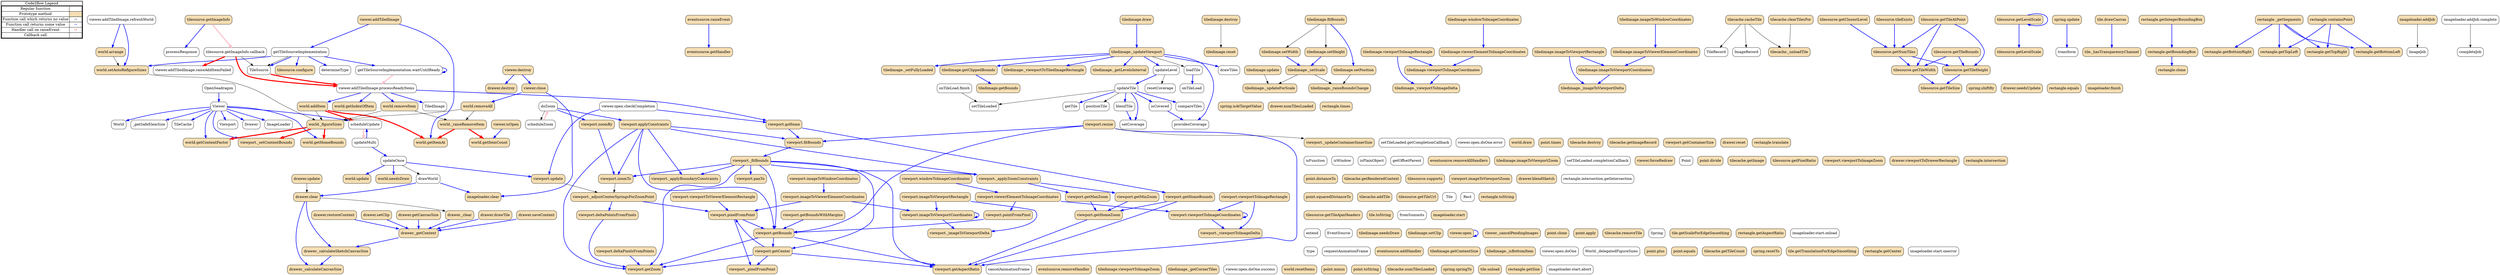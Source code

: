 digraph G {
clusterrank = "global";
mclimit = 1000;
concentrate = false;
			subgraph legend{
			rank = min;
			label = "legend";
			Legend [shape=none, margin=0, label = <
				<table cellspacing="0" cellpadding="0" border="1"><tr><td>Code2flow Legend</td></tr><tr><td>
				<table cellspacing="0">
				<tr><td>Regular function</td><td width="50px"></td></tr>
				<tr><td>Prototype method</td><td bgcolor='wheat'></td></tr>
				<tr><td>Function call which returns no value</td><td>&#8594;</td></tr>
				<tr><td>Function call returns some value</td><td><font color='blue'>&#8594;</font></td></tr>
				<tr><td>Handler call on raiseEvent</td><td><font color='red'>&#8594;</font></td></tr>
                <tr><td>Callback call</td><td><font color='pink'>&#8594;</font></td></tr>
				</table></td></tr></table>
				>];}
node2 [splines=ortho shape = "rect" style = "rounded" label = "OpenSeadragon" ];
node6 [splines=ortho shape = "rect" style = "rounded" label = "isFunction" ];
node8 [splines=ortho shape = "rect" style = "rounded" label = "isWindow" ];
node10 [splines=ortho shape = "rect" style = "rounded" label = "type" ];
node12 [splines=ortho shape = "rect" style = "rounded" label = "isPlainObject" ];
node18 [splines=ortho shape = "rect" style = "rounded" label = "extend" ];
node21 [splines=ortho shape = "rect" style = "rounded" label = "requestAnimationFrame" ];
node23 [splines=ortho shape = "rect" style = "rounded" label = "cancelAnimationFrame" ];
node26 [splines=ortho shape = "rect" style = "rounded" label = "getOffsetParent" ];
node35 [splines=ortho shape = "rect" style = "rounded" label = "EventSource" ];
node38 [splines=ortho shape = "rect" style = "rounded,filled" fillcolor = "wheat" label = "eventsource.addHandler" ];
node40 [splines=ortho shape = "rect" style = "rounded,filled" fillcolor = "wheat" label = "eventsource.removeHandler" ];
node42 [splines=ortho shape = "rect" style = "rounded,filled" fillcolor = "wheat" label = "eventsource.removeAllHandlers" ];
node44 [splines=ortho shape = "rect" style = "rounded,filled" fillcolor = "wheat" label = "eventsource.getHandler" ];
node46 [splines=ortho shape = "rect" style = "rounded,filled" fillcolor = "wheat" label = "eventsource.raiseEvent" ];
node52 [splines=ortho shape = "rect" style = "rounded" label = "TiledImage" ];
node55 [splines=ortho shape = "rect" style = "rounded,filled" fillcolor = "wheat" label = "tiledimage.needsDraw" ];
node57 [splines=ortho shape = "rect" style = "rounded,filled" fillcolor = "wheat" label = "tiledimage._setFullyLoaded" ];
node59 [splines=ortho shape = "rect" style = "rounded,filled" fillcolor = "wheat" label = "tiledimage.reset" ];
node61 [splines=ortho shape = "rect" style = "rounded,filled" fillcolor = "wheat" label = "tiledimage.update" ];
node63 [splines=ortho shape = "rect" style = "rounded,filled" fillcolor = "wheat" label = "tiledimage.draw" ];
node65 [splines=ortho shape = "rect" style = "rounded,filled" fillcolor = "wheat" label = "tiledimage.destroy" ];
node67 [splines=ortho shape = "rect" style = "rounded,filled" fillcolor = "wheat" label = "tiledimage.getBounds" ];
node69 [splines=ortho shape = "rect" style = "rounded,filled" fillcolor = "wheat" label = "tiledimage.getClippedBounds" ];
node71 [splines=ortho shape = "rect" style = "rounded,filled" fillcolor = "wheat" label = "tiledimage.getContentSize" ];
node73 [splines=ortho shape = "rect" style = "rounded,filled" fillcolor = "wheat" label = "tiledimage._viewportToImageDelta" ];
node75 [splines=ortho shape = "rect" style = "rounded,filled" fillcolor = "wheat" label = "tiledimage.viewportToImageCoordinates" ];
node77 [splines=ortho shape = "rect" style = "rounded,filled" fillcolor = "wheat" label = "tiledimage._imageToViewportDelta" ];
node79 [splines=ortho shape = "rect" style = "rounded,filled" fillcolor = "wheat" label = "tiledimage.imageToViewportCoordinates" ];
node81 [splines=ortho shape = "rect" style = "rounded,filled" fillcolor = "wheat" label = "tiledimage.imageToViewportRectangle" ];
node83 [splines=ortho shape = "rect" style = "rounded,filled" fillcolor = "wheat" label = "tiledimage.viewportToImageRectangle" ];
node85 [splines=ortho shape = "rect" style = "rounded,filled" fillcolor = "wheat" label = "tiledimage.viewerElementToImageCoordinates" ];
node87 [splines=ortho shape = "rect" style = "rounded,filled" fillcolor = "wheat" label = "tiledimage.imageToViewerElementCoordinates" ];
node89 [splines=ortho shape = "rect" style = "rounded,filled" fillcolor = "wheat" label = "tiledimage.windowToImageCoordinates" ];
node91 [splines=ortho shape = "rect" style = "rounded,filled" fillcolor = "wheat" label = "tiledimage.imageToWindowCoordinates" ];
node93 [splines=ortho shape = "rect" style = "rounded,filled" fillcolor = "wheat" label = "tiledimage._viewportToTiledImageRectangle" ];
node95 [splines=ortho shape = "rect" style = "rounded,filled" fillcolor = "wheat" label = "tiledimage.viewportToImageZoom" ];
node97 [splines=ortho shape = "rect" style = "rounded,filled" fillcolor = "wheat" label = "tiledimage.imageToViewportZoom" ];
node99 [splines=ortho shape = "rect" style = "rounded,filled" fillcolor = "wheat" label = "tiledimage.setPosition" ];
node101 [splines=ortho shape = "rect" style = "rounded,filled" fillcolor = "wheat" label = "tiledimage.setWidth" ];
node103 [splines=ortho shape = "rect" style = "rounded,filled" fillcolor = "wheat" label = "tiledimage.setHeight" ];
node105 [splines=ortho shape = "rect" style = "rounded,filled" fillcolor = "wheat" label = "tiledimage.fitBounds" ];
node107 [splines=ortho shape = "rect" style = "rounded,filled" fillcolor = "wheat" label = "tiledimage.setClip" ];
node109 [splines=ortho shape = "rect" style = "rounded,filled" fillcolor = "wheat" label = "tiledimage._setScale" ];
node111 [splines=ortho shape = "rect" style = "rounded,filled" fillcolor = "wheat" label = "tiledimage._updateForScale" ];
node113 [splines=ortho shape = "rect" style = "rounded,filled" fillcolor = "wheat" label = "tiledimage._raiseBoundsChange" ];
node115 [splines=ortho shape = "rect" style = "rounded,filled" fillcolor = "wheat" label = "tiledimage._isBottomItem" ];
node117 [splines=ortho shape = "rect" style = "rounded,filled" fillcolor = "wheat" label = "tiledimage._getLevelsInterval" ];
node120 [splines=ortho shape = "rect" style = "rounded,filled" fillcolor = "wheat" label = "tiledimage._updateViewport" ];
node122 [splines=ortho shape = "rect" style = "rounded,filled" fillcolor = "wheat" label = "tiledimage._getCornerTiles" ];
node124 [splines=ortho shape = "rect" style = "rounded" label = "updateLevel" ];
node126 [splines=ortho shape = "rect" style = "rounded" label = "updateTile" ];
node128 [splines=ortho shape = "rect" style = "rounded" label = "getTile" ];
node130 [splines=ortho shape = "rect" style = "rounded" label = "loadTile" ];
node134 [splines=ortho shape = "rect" style = "rounded" label = "onTileLoad" ];
node133 [splines=ortho shape = "rect" style = "rounded" label = "onTileLoad.finish" ];
node140 [splines=ortho shape = "rect" style = "rounded" label = "setTileLoaded" ];
node137 [splines=ortho shape = "rect" style = "rounded" label = "setTileLoaded.getCompletionCallback" ];
node139 [splines=ortho shape = "rect" style = "rounded" label = "setTileLoaded.completionCallback" ];
node142 [splines=ortho shape = "rect" style = "rounded" label = "positionTile" ];
node144 [splines=ortho shape = "rect" style = "rounded" label = "blendTile" ];
node146 [splines=ortho shape = "rect" style = "rounded" label = "providesCoverage" ];
node148 [splines=ortho shape = "rect" style = "rounded" label = "isCovered" ];
node150 [splines=ortho shape = "rect" style = "rounded" label = "setCoverage" ];
node152 [splines=ortho shape = "rect" style = "rounded" label = "resetCoverage" ];
node154 [splines=ortho shape = "rect" style = "rounded" label = "compareTiles" ];
node156 [splines=ortho shape = "rect" style = "rounded" label = "drawTiles" ];
node167 [splines=ortho shape = "rect" style = "rounded" label = "Viewer" ];
node170 [splines=ortho shape = "rect" style = "rounded,filled" fillcolor = "wheat" label = "viewer.isOpen" ];
node180 [splines=ortho shape = "rect" style = "rounded,filled" fillcolor = "wheat" label = "viewer.open" ];
node173 [splines=ortho shape = "rect" style = "rounded" label = "viewer.open.checkCompletion" ];
node179 [splines=ortho shape = "rect" style = "rounded" label = "viewer.open.doOne" ];
node176 [splines=ortho shape = "rect" style = "rounded" label = "viewer.open.doOne.success" ];
node178 [splines=ortho shape = "rect" style = "rounded" label = "viewer.open.doOne.error" ];
node182 [splines=ortho shape = "rect" style = "rounded,filled" fillcolor = "wheat" label = "viewer.close" ];
node184 [splines=ortho shape = "rect" style = "rounded,filled" fillcolor = "wheat" label = "viewer.destroy" ];
node193 [splines=ortho shape = "rect" style = "rounded,filled" fillcolor = "wheat" label = "viewer.addTiledImage" ];
node188 [splines=ortho shape = "rect" style = "rounded" label = "viewer.addTiledImage.raiseAddItemFailed" ];
node190 [splines=ortho shape = "rect" style = "rounded" label = "viewer.addTiledImage.refreshWorld" ];
node192 [splines=ortho shape = "rect" style = "rounded" label = "viewer.addTiledImage.processReadyItems" ];
node195 [splines=ortho shape = "rect" style = "rounded,filled" fillcolor = "wheat" label = "viewer.forceRedraw" ];
node197 [splines=ortho shape = "rect" style = "rounded,filled" fillcolor = "wheat" label = "viewer._cancelPendingImages" ];
node199 [splines=ortho shape = "rect" style = "rounded" label = "_getSafeElemSize" ];
node205 [splines=ortho shape = "rect" style = "rounded" label = "getTileSourceImplementation" ];
node202 [splines=ortho shape = "rect" style = "rounded" label = "getTileSourceImplementation.waitUntilReady" ];
node209 [splines=ortho shape = "rect" style = "rounded" label = "scheduleUpdate" ];
node211 [splines=ortho shape = "rect" style = "rounded" label = "updateMulti" ];
node213 [splines=ortho shape = "rect" style = "rounded" label = "updateOnce" ];
node215 [splines=ortho shape = "rect" style = "rounded" label = "drawWorld" ];
node217 [splines=ortho shape = "rect" style = "rounded" label = "scheduleZoom" ];
node219 [splines=ortho shape = "rect" style = "rounded" label = "doZoom" ];
node227 [splines=ortho shape = "rect" style = "rounded" label = "World" ];
node226 [splines=ortho shape = "rect" style = "rounded" label = "World._delegatedFigureSizes" ];
node230 [splines=ortho shape = "rect" style = "rounded,filled" fillcolor = "wheat" label = "world.addItem" ];
node232 [splines=ortho shape = "rect" style = "rounded,filled" fillcolor = "wheat" label = "world.getItemAt" ];
node234 [splines=ortho shape = "rect" style = "rounded,filled" fillcolor = "wheat" label = "world.getIndexOfItem" ];
node236 [splines=ortho shape = "rect" style = "rounded,filled" fillcolor = "wheat" label = "world.getItemCount" ];
node238 [splines=ortho shape = "rect" style = "rounded,filled" fillcolor = "wheat" label = "world.removeItem" ];
node240 [splines=ortho shape = "rect" style = "rounded,filled" fillcolor = "wheat" label = "world.removeAll" ];
node242 [splines=ortho shape = "rect" style = "rounded,filled" fillcolor = "wheat" label = "world.resetItems" ];
node244 [splines=ortho shape = "rect" style = "rounded,filled" fillcolor = "wheat" label = "world.update" ];
node246 [splines=ortho shape = "rect" style = "rounded,filled" fillcolor = "wheat" label = "world.draw" ];
node248 [splines=ortho shape = "rect" style = "rounded,filled" fillcolor = "wheat" label = "world.needsDraw" ];
node250 [splines=ortho shape = "rect" style = "rounded,filled" fillcolor = "wheat" label = "world.getHomeBounds" ];
node252 [splines=ortho shape = "rect" style = "rounded,filled" fillcolor = "wheat" label = "world.getContentFactor" ];
node254 [splines=ortho shape = "rect" style = "rounded,filled" fillcolor = "wheat" label = "world.setAutoRefigureSizes" ];
node256 [splines=ortho shape = "rect" style = "rounded,filled" fillcolor = "wheat" label = "world.arrange" ];
node258 [splines=ortho shape = "rect" style = "rounded,filled" fillcolor = "wheat" label = "world._figureSizes" ];
node260 [splines=ortho shape = "rect" style = "rounded,filled" fillcolor = "wheat" label = "world._raiseRemoveItem" ];
node266 [splines=ortho shape = "rect" style = "rounded" label = "Point" ];
node269 [splines=ortho shape = "rect" style = "rounded,filled" fillcolor = "wheat" label = "point.clone" ];
node271 [splines=ortho shape = "rect" style = "rounded,filled" fillcolor = "wheat" label = "point.plus" ];
node273 [splines=ortho shape = "rect" style = "rounded,filled" fillcolor = "wheat" label = "point.minus" ];
node275 [splines=ortho shape = "rect" style = "rounded,filled" fillcolor = "wheat" label = "point.times" ];
node277 [splines=ortho shape = "rect" style = "rounded,filled" fillcolor = "wheat" label = "point.divide" ];
node279 [splines=ortho shape = "rect" style = "rounded,filled" fillcolor = "wheat" label = "point.distanceTo" ];
node281 [splines=ortho shape = "rect" style = "rounded,filled" fillcolor = "wheat" label = "point.squaredDistanceTo" ];
node283 [splines=ortho shape = "rect" style = "rounded,filled" fillcolor = "wheat" label = "point.apply" ];
node285 [splines=ortho shape = "rect" style = "rounded,filled" fillcolor = "wheat" label = "point.equals" ];
node287 [splines=ortho shape = "rect" style = "rounded,filled" fillcolor = "wheat" label = "point.toString" ];
node310 [splines=ortho shape = "rect" style = "rounded" label = "TileCache" ];
node293 [splines=ortho shape = "rect" style = "rounded" label = "TileRecord" ];
node295 [splines=ortho shape = "rect" style = "rounded" label = "ImageRecord" ];
node298 [splines=ortho shape = "rect" style = "rounded,filled" fillcolor = "wheat" label = "tilecache.destroy" ];
node300 [splines=ortho shape = "rect" style = "rounded,filled" fillcolor = "wheat" label = "tilecache.getImage" ];
node302 [splines=ortho shape = "rect" style = "rounded,filled" fillcolor = "wheat" label = "tilecache.getRenderedContext" ];
node304 [splines=ortho shape = "rect" style = "rounded,filled" fillcolor = "wheat" label = "tilecache.addTile" ];
node306 [splines=ortho shape = "rect" style = "rounded,filled" fillcolor = "wheat" label = "tilecache.removeTile" ];
node308 [splines=ortho shape = "rect" style = "rounded,filled" fillcolor = "wheat" label = "tilecache.getTileCount" ];
node313 [splines=ortho shape = "rect" style = "rounded,filled" fillcolor = "wheat" label = "tilecache.numTilesLoaded" ];
node315 [splines=ortho shape = "rect" style = "rounded,filled" fillcolor = "wheat" label = "tilecache.cacheTile" ];
node317 [splines=ortho shape = "rect" style = "rounded,filled" fillcolor = "wheat" label = "tilecache.clearTilesFor" ];
node319 [splines=ortho shape = "rect" style = "rounded,filled" fillcolor = "wheat" label = "tilecache.getImageRecord" ];
node321 [splines=ortho shape = "rect" style = "rounded,filled" fillcolor = "wheat" label = "tilecache._unloadTile" ];
node327 [splines=ortho shape = "rect" style = "rounded" label = "TileSource" ];
node330 [splines=ortho shape = "rect" style = "rounded,filled" fillcolor = "wheat" label = "tilesource.getTileSize" ];
node332 [splines=ortho shape = "rect" style = "rounded,filled" fillcolor = "wheat" label = "tilesource.getTileWidth" ];
node334 [splines=ortho shape = "rect" style = "rounded,filled" fillcolor = "wheat" label = "tilesource.getTileHeight" ];
node339 [splines=ortho shape = "rect" style = "rounded,filled" fillcolor = "wheat" label = "tilesource.getLevelScale" ];
node338 [splines=ortho shape = "rect" style = "rounded,filled" fillcolor = "wheat" label = "tilesource.getLevelScale" ];
node341 [splines=ortho shape = "rect" style = "rounded,filled" fillcolor = "wheat" label = "tilesource.getNumTiles" ];
node343 [splines=ortho shape = "rect" style = "rounded,filled" fillcolor = "wheat" label = "tilesource.getPixelRatio" ];
node345 [splines=ortho shape = "rect" style = "rounded,filled" fillcolor = "wheat" label = "tilesource.getClosestLevel" ];
node347 [splines=ortho shape = "rect" style = "rounded,filled" fillcolor = "wheat" label = "tilesource.getTileAtPoint" ];
node349 [splines=ortho shape = "rect" style = "rounded,filled" fillcolor = "wheat" label = "tilesource.getTileBounds" ];
node353 [splines=ortho shape = "rect" style = "rounded,filled" fillcolor = "wheat" label = "tilesource.getImageInfo" ];
node352 [splines=ortho shape = "rect" style = "rounded" label = "tilesource.getImageInfo.callback" ];
node355 [splines=ortho shape = "rect" style = "rounded,filled" fillcolor = "wheat" label = "tilesource.supports" ];
node357 [splines=ortho shape = "rect" style = "rounded,filled" fillcolor = "wheat" label = "tilesource.configure" ];
node359 [splines=ortho shape = "rect" style = "rounded,filled" fillcolor = "wheat" label = "tilesource.getTileUrl" ];
node361 [splines=ortho shape = "rect" style = "rounded,filled" fillcolor = "wheat" label = "tilesource.getTileAjaxHeaders" ];
node363 [splines=ortho shape = "rect" style = "rounded,filled" fillcolor = "wheat" label = "tilesource.tileExists" ];
node365 [splines=ortho shape = "rect" style = "rounded" label = "processResponse" ];
node367 [splines=ortho shape = "rect" style = "rounded" label = "determineType" ];
node376 [splines=ortho shape = "rect" style = "rounded" label = "Spring" ];
node379 [splines=ortho shape = "rect" style = "rounded,filled" fillcolor = "wheat" label = "spring.resetTo" ];
node381 [splines=ortho shape = "rect" style = "rounded,filled" fillcolor = "wheat" label = "spring.springTo" ];
node383 [splines=ortho shape = "rect" style = "rounded,filled" fillcolor = "wheat" label = "spring.shiftBy" ];
node385 [splines=ortho shape = "rect" style = "rounded,filled" fillcolor = "wheat" label = "spring.update" ];
node387 [splines=ortho shape = "rect" style = "rounded,filled" fillcolor = "wheat" label = "spring.isAtTargetValue" ];
node389 [splines=ortho shape = "rect" style = "rounded" label = "transform" ];
node395 [splines=ortho shape = "rect" style = "rounded" label = "Viewport" ];
node398 [splines=ortho shape = "rect" style = "rounded,filled" fillcolor = "wheat" label = "viewport._setContentBounds" ];
node400 [splines=ortho shape = "rect" style = "rounded,filled" fillcolor = "wheat" label = "viewport.getHomeZoom" ];
node402 [splines=ortho shape = "rect" style = "rounded,filled" fillcolor = "wheat" label = "viewport.getHomeBounds" ];
node404 [splines=ortho shape = "rect" style = "rounded,filled" fillcolor = "wheat" label = "viewport.goHome" ];
node406 [splines=ortho shape = "rect" style = "rounded,filled" fillcolor = "wheat" label = "viewport.getMinZoom" ];
node408 [splines=ortho shape = "rect" style = "rounded,filled" fillcolor = "wheat" label = "viewport.getMaxZoom" ];
node410 [splines=ortho shape = "rect" style = "rounded,filled" fillcolor = "wheat" label = "viewport.getAspectRatio" ];
node412 [splines=ortho shape = "rect" style = "rounded,filled" fillcolor = "wheat" label = "viewport.getContainerSize" ];
node414 [splines=ortho shape = "rect" style = "rounded,filled" fillcolor = "wheat" label = "viewport.getBounds" ];
node416 [splines=ortho shape = "rect" style = "rounded,filled" fillcolor = "wheat" label = "viewport.getBoundsWithMargins" ];
node418 [splines=ortho shape = "rect" style = "rounded,filled" fillcolor = "wheat" label = "viewport.getCenter" ];
node420 [splines=ortho shape = "rect" style = "rounded,filled" fillcolor = "wheat" label = "viewport.getZoom" ];
node422 [splines=ortho shape = "rect" style = "rounded,filled" fillcolor = "wheat" label = "viewport._applyZoomConstraints" ];
node424 [splines=ortho shape = "rect" style = "rounded,filled" fillcolor = "wheat" label = "viewport._applyBoundaryConstraints" ];
node426 [splines=ortho shape = "rect" style = "rounded,filled" fillcolor = "wheat" label = "viewport.applyConstraints" ];
node428 [splines=ortho shape = "rect" style = "rounded,filled" fillcolor = "wheat" label = "viewport._fitBounds" ];
node430 [splines=ortho shape = "rect" style = "rounded,filled" fillcolor = "wheat" label = "viewport.fitBounds" ];
node432 [splines=ortho shape = "rect" style = "rounded,filled" fillcolor = "wheat" label = "viewport.panTo" ];
node434 [splines=ortho shape = "rect" style = "rounded,filled" fillcolor = "wheat" label = "viewport.zoomBy" ];
node436 [splines=ortho shape = "rect" style = "rounded,filled" fillcolor = "wheat" label = "viewport.zoomTo" ];
node438 [splines=ortho shape = "rect" style = "rounded,filled" fillcolor = "wheat" label = "viewport.resize" ];
node440 [splines=ortho shape = "rect" style = "rounded,filled" fillcolor = "wheat" label = "viewport._updateContainerInnerSize" ];
node444 [splines=ortho shape = "rect" style = "rounded,filled" fillcolor = "wheat" label = "viewport.update" ];
node446 [splines=ortho shape = "rect" style = "rounded,filled" fillcolor = "wheat" label = "viewport._adjustCenterSpringsForZoomPoint" ];
node448 [splines=ortho shape = "rect" style = "rounded,filled" fillcolor = "wheat" label = "viewport.deltaPixelsFromPoints" ];
node450 [splines=ortho shape = "rect" style = "rounded,filled" fillcolor = "wheat" label = "viewport.deltaPointsFromPixels" ];
node452 [splines=ortho shape = "rect" style = "rounded,filled" fillcolor = "wheat" label = "viewport.pixelFromPoint" ];
node454 [splines=ortho shape = "rect" style = "rounded,filled" fillcolor = "wheat" label = "viewport._pixelFromPoint" ];
node456 [splines=ortho shape = "rect" style = "rounded,filled" fillcolor = "wheat" label = "viewport.pointFromPixel" ];
node458 [splines=ortho shape = "rect" style = "rounded,filled" fillcolor = "wheat" label = "viewport._viewportToImageDelta" ];
node460 [splines=ortho shape = "rect" style = "rounded,filled" fillcolor = "wheat" label = "viewport.viewportToImageCoordinates" ];
node462 [splines=ortho shape = "rect" style = "rounded,filled" fillcolor = "wheat" label = "viewport._imageToViewportDelta" ];
node464 [splines=ortho shape = "rect" style = "rounded,filled" fillcolor = "wheat" label = "viewport.imageToViewportCoordinates" ];
node466 [splines=ortho shape = "rect" style = "rounded,filled" fillcolor = "wheat" label = "viewport.imageToViewportRectangle" ];
node468 [splines=ortho shape = "rect" style = "rounded,filled" fillcolor = "wheat" label = "viewport.viewportToImageRectangle" ];
node470 [splines=ortho shape = "rect" style = "rounded,filled" fillcolor = "wheat" label = "viewport.viewerElementToImageCoordinates" ];
node472 [splines=ortho shape = "rect" style = "rounded,filled" fillcolor = "wheat" label = "viewport.imageToViewerElementCoordinates" ];
node474 [splines=ortho shape = "rect" style = "rounded,filled" fillcolor = "wheat" label = "viewport.windowToImageCoordinates" ];
node476 [splines=ortho shape = "rect" style = "rounded,filled" fillcolor = "wheat" label = "viewport.imageToWindowCoordinates" ];
node478 [splines=ortho shape = "rect" style = "rounded,filled" fillcolor = "wheat" label = "viewport.viewportToViewerElementRectangle" ];
node480 [splines=ortho shape = "rect" style = "rounded,filled" fillcolor = "wheat" label = "viewport.viewportToImageZoom" ];
node482 [splines=ortho shape = "rect" style = "rounded,filled" fillcolor = "wheat" label = "viewport.imageToViewportZoom" ];
node488 [splines=ortho shape = "rect" style = "rounded" label = "Tile" ];
node491 [splines=ortho shape = "rect" style = "rounded,filled" fillcolor = "wheat" label = "tile.toString" ];
node493 [splines=ortho shape = "rect" style = "rounded,filled" fillcolor = "wheat" label = "tile._hasTransparencyChannel" ];
node495 [splines=ortho shape = "rect" style = "rounded,filled" fillcolor = "wheat" label = "tile.drawCanvas" ];
node497 [splines=ortho shape = "rect" style = "rounded,filled" fillcolor = "wheat" label = "tile.getScaleForEdgeSmoothing" ];
node501 [splines=ortho shape = "rect" style = "rounded,filled" fillcolor = "wheat" label = "tile.getTranslationForEdgeSmoothing" ];
node503 [splines=ortho shape = "rect" style = "rounded,filled" fillcolor = "wheat" label = "tile.unload" ];
node509 [splines=ortho shape = "rect" style = "rounded" label = "Drawer" ];
node512 [splines=ortho shape = "rect" style = "rounded,filled" fillcolor = "wheat" label = "drawer.needsUpdate" ];
node514 [splines=ortho shape = "rect" style = "rounded,filled" fillcolor = "wheat" label = "drawer.numTilesLoaded" ];
node516 [splines=ortho shape = "rect" style = "rounded,filled" fillcolor = "wheat" label = "drawer.reset" ];
node518 [splines=ortho shape = "rect" style = "rounded,filled" fillcolor = "wheat" label = "drawer.update" ];
node520 [splines=ortho shape = "rect" style = "rounded,filled" fillcolor = "wheat" label = "drawer.destroy" ];
node522 [splines=ortho shape = "rect" style = "rounded,filled" fillcolor = "wheat" label = "drawer.clear" ];
node524 [splines=ortho shape = "rect" style = "rounded,filled" fillcolor = "wheat" label = "drawer._clear" ];
node526 [splines=ortho shape = "rect" style = "rounded,filled" fillcolor = "wheat" label = "drawer.viewportToDrawerRectangle" ];
node528 [splines=ortho shape = "rect" style = "rounded,filled" fillcolor = "wheat" label = "drawer.drawTile" ];
node530 [splines=ortho shape = "rect" style = "rounded,filled" fillcolor = "wheat" label = "drawer._getContext" ];
node532 [splines=ortho shape = "rect" style = "rounded,filled" fillcolor = "wheat" label = "drawer.saveContext" ];
node534 [splines=ortho shape = "rect" style = "rounded,filled" fillcolor = "wheat" label = "drawer.restoreContext" ];
node536 [splines=ortho shape = "rect" style = "rounded,filled" fillcolor = "wheat" label = "drawer.setClip" ];
node538 [splines=ortho shape = "rect" style = "rounded,filled" fillcolor = "wheat" label = "drawer.blendSketch" ];
node540 [splines=ortho shape = "rect" style = "rounded,filled" fillcolor = "wheat" label = "drawer.getCanvasSize" ];
node542 [splines=ortho shape = "rect" style = "rounded,filled" fillcolor = "wheat" label = "drawer._calculateCanvasSize" ];
node544 [splines=ortho shape = "rect" style = "rounded,filled" fillcolor = "wheat" label = "drawer._calculateSketchCanvasSize" ];
node550 [splines=ortho shape = "rect" style = "rounded" label = "Rect" ];
node552 [splines=ortho shape = "rect" style = "rounded" label = "fromSummits" ];
node555 [splines=ortho shape = "rect" style = "rounded,filled" fillcolor = "wheat" label = "rectangle.clone" ];
node557 [splines=ortho shape = "rect" style = "rounded,filled" fillcolor = "wheat" label = "rectangle.getAspectRatio" ];
node559 [splines=ortho shape = "rect" style = "rounded,filled" fillcolor = "wheat" label = "rectangle.getTopLeft" ];
node561 [splines=ortho shape = "rect" style = "rounded,filled" fillcolor = "wheat" label = "rectangle.getBottomRight" ];
node563 [splines=ortho shape = "rect" style = "rounded,filled" fillcolor = "wheat" label = "rectangle.getTopRight" ];
node565 [splines=ortho shape = "rect" style = "rounded,filled" fillcolor = "wheat" label = "rectangle.getBottomLeft" ];
node567 [splines=ortho shape = "rect" style = "rounded,filled" fillcolor = "wheat" label = "rectangle.getCenter" ];
node569 [splines=ortho shape = "rect" style = "rounded,filled" fillcolor = "wheat" label = "rectangle.getSize" ];
node571 [splines=ortho shape = "rect" style = "rounded,filled" fillcolor = "wheat" label = "rectangle.equals" ];
node573 [splines=ortho shape = "rect" style = "rounded,filled" fillcolor = "wheat" label = "rectangle.times" ];
node575 [splines=ortho shape = "rect" style = "rounded,filled" fillcolor = "wheat" label = "rectangle.translate" ];
node579 [splines=ortho shape = "rect" style = "rounded,filled" fillcolor = "wheat" label = "rectangle.intersection" ];
node578 [splines=ortho shape = "rect" style = "rounded" label = "rectangle.intersection.getIntersection" ];
node581 [splines=ortho shape = "rect" style = "rounded,filled" fillcolor = "wheat" label = "rectangle._getSegments" ];
node583 [splines=ortho shape = "rect" style = "rounded,filled" fillcolor = "wheat" label = "rectangle.getBoundingBox" ];
node585 [splines=ortho shape = "rect" style = "rounded,filled" fillcolor = "wheat" label = "rectangle.getIntegerBoundingBox" ];
node587 [splines=ortho shape = "rect" style = "rounded,filled" fillcolor = "wheat" label = "rectangle.containsPoint" ];
node589 [splines=ortho shape = "rect" style = "rounded,filled" fillcolor = "wheat" label = "rectangle.toString" ];
node610 [splines=ortho shape = "rect" style = "rounded" label = "ImageLoader" ];
node595 [splines=ortho shape = "rect" style = "rounded" label = "ImageJob" ];
node606 [splines=ortho shape = "rect" style = "rounded,filled" fillcolor = "wheat" label = "imageloader.start" ];
node599 [splines=ortho shape = "rect" style = "rounded" label = "imageloader.start.onload" ];
node601 [splines=ortho shape = "rect" style = "rounded" label = "imageloader.start.onerror" ];
node605 [splines=ortho shape = "rect" style = "rounded" label = "imageloader.start.abort" ];
node608 [splines=ortho shape = "rect" style = "rounded,filled" fillcolor = "wheat" label = "imageloader.finish" ];
node616 [splines=ortho shape = "rect" style = "rounded,filled" fillcolor = "wheat" label = "imageloader.addJob" ];
node614 [splines=ortho shape = "rect" style = "rounded" label = "imageloader.addJob.complete" ];
node618 [splines=ortho shape = "rect" style = "rounded,filled" fillcolor = "wheat" label = "imageloader.clear" ];
node620 [splines=ortho shape = "rect" style = "rounded" label = "completeJob" ];
node46 -> node44 [color="blue" penwidth="2"];
node61 -> node111;
node63 -> node120 [color="blue" penwidth="2"];
node65 -> node59;
node69 -> node67 [color="blue" penwidth="2"];
node75 -> node73 [color="blue" penwidth="2"];
node79 -> node77 [color="blue" penwidth="2"];
node81 -> node77 [color="blue" penwidth="2"];
node81 -> node79 [color="blue" penwidth="2"];
node83 -> node73 [color="blue" penwidth="2"];
node83 -> node75 [color="blue" penwidth="2"];
node85 -> node75 [color="blue" penwidth="2"];
node87 -> node79 [color="blue" penwidth="2"];
node89 -> node85 [color="blue" penwidth="2"];
node91 -> node87 [color="blue" penwidth="2"];
node99 -> node113;
node101 -> node109 [color="blue" penwidth="2"];
node103 -> node109 [color="blue" penwidth="2"];
node105 -> node99 [color="blue" penwidth="2"];
node105 -> node101;
node105 -> node103;
node109 -> node111;
node109 -> node113;
node120 -> node57 [color="blue" penwidth="2"];
node120 -> node69 [color="blue" penwidth="2"];
node120 -> node93 [color="blue" penwidth="2"];
node120 -> node117 [color="blue" penwidth="2"];
node120 -> node124 [color="blue" penwidth="2"];
node120 -> node130;
node120 -> node146 [color="blue" penwidth="2"];
node120 -> node156 [color="blue" penwidth="2"];
node124 -> node126 [color="blue" penwidth="2"];
node124 -> node152;
node126 -> node128 [color="blue" penwidth="2"];
node126 -> node140;
node126 -> node142;
node126 -> node144 [color="blue" penwidth="2"];
node126 -> node148 [color="blue" penwidth="2"];
node126 -> node150 [color="blue" penwidth="2"];
node126 -> node154 [color="blue" penwidth="2"];
node130 -> node134 [color="blue" penwidth="2"];
node133 -> node140;
node144 -> node150 [color="blue" penwidth="2"];
node148 -> node146 [color="blue" penwidth="2"];
node167 -> node199 [color="blue" penwidth="2"];
node167 -> node209 [color="blue" penwidth="2"];
node180 -> node180 [color="blue" penwidth="2"];
node184 -> node182 [color="blue" penwidth="2"];
node193 -> node205 [color="blue" penwidth="2"];
node205 -> node327;
node211 -> node209 [color="blue" penwidth="2"];
node211 -> node213 [color="blue" penwidth="2"];
node213 -> node215;
node219 -> node217;
node230 -> node258;
node238 -> node258;
node238 -> node260;
node240 -> node258;
node240 -> node260;
node254 -> node258;
node256 -> node254;
node315 -> node293;
node315 -> node295;
node315 -> node321;
node317 -> node321;
node332 -> node330 [color="blue" penwidth="2"];
node334 -> node330 [color="blue" penwidth="2"];
node339 -> node339 [color="blue" penwidth="2"];
node339 -> node338 [color="blue" penwidth="2"];
node341 -> node332 [color="blue" penwidth="2"];
node341 -> node334 [color="blue" penwidth="2"];
node345 -> node341 [color="blue" penwidth="2"];
node347 -> node332 [color="blue" penwidth="2"];
node347 -> node334 [color="blue" penwidth="2"];
node347 -> node341 [color="blue" penwidth="2"];
node349 -> node332 [color="blue" penwidth="2"];
node349 -> node334 [color="blue" penwidth="2"];
node353 -> node365 [color="blue" penwidth="2"];
node352 -> node327;
node363 -> node341 [color="blue" penwidth="2"];
node385 -> node389 [color="blue" penwidth="2"];
node400 -> node410 [color="blue" penwidth="2"];
node402 -> node400 [color="blue" penwidth="2"];
node402 -> node410 [color="blue" penwidth="2"];
node404 -> node402 [color="blue" penwidth="2"];
node404 -> node430 [color="blue" penwidth="2"];
node406 -> node400 [color="blue" penwidth="2"];
node408 -> node400 [color="blue" penwidth="2"];
node414 -> node410 [color="blue" penwidth="2"];
node414 -> node418 [color="blue" penwidth="2"];
node414 -> node420 [color="blue" penwidth="2"];
node416 -> node414 [color="blue" penwidth="2"];
node418 -> node410 [color="blue" penwidth="2"];
node418 -> node420 [color="blue" penwidth="2"];
node418 -> node452 [color="blue" penwidth="2"];
node418 -> node454 [color="blue" penwidth="2"];
node422 -> node406 [color="blue" penwidth="2"];
node422 -> node408 [color="blue" penwidth="2"];
node426 -> node414 [color="blue" penwidth="2"];
node426 -> node420 [color="blue" penwidth="2"];
node426 -> node422 [color="blue" penwidth="2"];
node426 -> node424 [color="blue" penwidth="2"];
node426 -> node430 [color="blue" penwidth="2"];
node426 -> node436 [color="blue" penwidth="2"];
node428 -> node410 [color="blue" penwidth="2"];
node428 -> node414 [color="blue" penwidth="2"];
node428 -> node418 [color="blue" penwidth="2"];
node428 -> node420 [color="blue" penwidth="2"];
node428 -> node422 [color="blue" penwidth="2"];
node428 -> node424 [color="blue" penwidth="2"];
node428 -> node432 [color="blue" penwidth="2"];
node428 -> node436 [color="blue" penwidth="2"];
node430 -> node428 [color="blue" penwidth="2"];
node434 -> node436 [color="blue" penwidth="2"];
node436 -> node446;
node438 -> node410 [color="blue" penwidth="2"];
node438 -> node414 [color="blue" penwidth="2"];
node438 -> node430 [color="blue" penwidth="2"];
node438 -> node440;
node444 -> node446;
node446 -> node450 [color="blue" penwidth="2"];
node446 -> node452 [color="blue" penwidth="2"];
node448 -> node420 [color="blue" penwidth="2"];
node450 -> node420 [color="blue" penwidth="2"];
node452 -> node414 [color="blue" penwidth="2"];
node452 -> node454 [color="blue" penwidth="2"];
node456 -> node414 [color="blue" penwidth="2"];
node460 -> node458 [color="blue" penwidth="2"];
node460 -> node460 [color="blue" penwidth="2"];
node464 -> node462 [color="blue" penwidth="2"];
node464 -> node464 [color="blue" penwidth="2"];
node466 -> node462 [color="blue" penwidth="2"];
node466 -> node464 [color="blue" penwidth="2"];
node468 -> node458 [color="blue" penwidth="2"];
node468 -> node460 [color="blue" penwidth="2"];
node470 -> node456 [color="blue" penwidth="2"];
node470 -> node460 [color="blue" penwidth="2"];
node472 -> node452 [color="blue" penwidth="2"];
node472 -> node464 [color="blue" penwidth="2"];
node474 -> node470 [color="blue" penwidth="2"];
node476 -> node472 [color="blue" penwidth="2"];
node478 -> node452 [color="blue" penwidth="2"];
node495 -> node493 [color="blue" penwidth="2"];
node518 -> node522;
node522 -> node524;
node522 -> node542 [color="blue" penwidth="2"];
node522 -> node544 [color="blue" penwidth="2"];
node524 -> node530 [color="blue" penwidth="2"];
node528 -> node530 [color="blue" penwidth="2"];
node530 -> node544 [color="blue" penwidth="2"];
node532 -> node530 [color="blue" penwidth="2"];
node534 -> node530 [color="blue" penwidth="2"];
node536 -> node530 [color="blue" penwidth="2"];
node540 -> node530 [color="blue" penwidth="2"];
node544 -> node542 [color="blue" penwidth="2"];
node581 -> node559 [color="blue" penwidth="2"];
node581 -> node561 [color="blue" penwidth="2"];
node581 -> node563 [color="blue" penwidth="2"];
node581 -> node565 [color="blue" penwidth="2"];
node583 -> node555 [color="blue" penwidth="2"];
node585 -> node583 [color="blue" penwidth="2"];
node587 -> node559 [color="blue" penwidth="2"];
node587 -> node563 [color="blue" penwidth="2"];
node587 -> node565 [color="blue" penwidth="2"];
node616 -> node595;
node614 -> node620;
node2 -> node167 [color="blue" penwidth="2"];
node167 -> node610 [color="blue" penwidth="2"];
node167 -> node310 [color="blue" penwidth="2"];
node167 -> node395 [color="blue" penwidth="2"];
node167 -> node509 [color="blue" penwidth="2"];
node167 -> node227 [color="blue" penwidth="2"];
node327 -> node192 [color="red" penwidth="4"];
node167 -> node398 [color="blue" penwidth="2"];
node167 -> node250 [color="blue" penwidth="2"];
node167 -> node252 [color="blue" penwidth="2"];
node353 -> node352 [color="pink" penwidth="4"];
node352 -> node192 [color="red" penwidth="4"];
node352 -> node188 [color="red" penwidth="4"];
node192 -> node52 [color="blue" penwidth="2"];
node205 -> node327 [color="blue" penwidth="2"];
node215 -> node522 [color="blue" penwidth="2"];
node184 -> node520 [color="blue" penwidth="2"];
node215 -> node618 [color="blue" penwidth="2"];
node182 -> node618 [color="blue" penwidth="2"];
node202 -> node202 [color="blue" penwidth="2"];
node205 -> node202 [color="blue" penwidth="2"];
node217 -> node219 [color="pink" penwidth="4"];
node209 -> node211 [color="pink" penwidth="4"];
node202 -> node192 [color="pink" penwidth="4"];
node205 -> node357 [color="blue" penwidth="2"];
node205 -> node367 [color="blue" penwidth="2"];
node192 -> node404 [color="blue" penwidth="2"];
node173 -> node404 [color="blue" penwidth="2"];
node173 -> node444 [color="blue" penwidth="2"];
node213 -> node444 [color="blue" penwidth="2"];
node219 -> node426 [color="blue" penwidth="2"];
node219 -> node434 [color="blue" penwidth="2"];
node213 -> node244 [color="blue" penwidth="2"];
node213 -> node248 [color="blue" penwidth="2"];
node182 -> node240 [color="blue" penwidth="2"];
node170 -> node236 [color="blue" penwidth="2"];
node193 -> node232 [color="blue" penwidth="2"];
node190 -> node256 [color="blue" penwidth="2"];
node190 -> node254 [color="blue" penwidth="2"];
node192 -> node230 [color="blue" penwidth="2"];
node192 -> node238 [color="blue" penwidth="2"];
node192 -> node234 [color="blue" penwidth="2"];
node205 -> node254 [color="blue" penwidth="2"];
node258 -> node250 [color="red" penwidth="4"];
node258 -> node252 [color="red" penwidth="4"];
node260 -> node236 [color="red" penwidth="4"];
node260 -> node232 [color="red" penwidth="4"];
node230 -> node232 [color="red" penwidth="4"];
node230 -> node209 [color="red" penwidth="4"];
node258 -> node398 [color="red" penwidth="4"];
subgraph clusteropenseadragon0{
node2 node6 node8 node10 node12 node18 node21 node23 node26 node2 node6 node8 node10 node12 node18 node21 node23 node26 ;
label="openseadragon";
style=filled;
color=black;
graph[style=dotted];
};
subgraph clustereventsource31{
node35 node38 node40 node42 node44 node46 node35 ;
label="eventsource";
style=filled;
color=black;
graph[style=dotted];
subgraph clusterprototype36{
node38 node40 node42 node44 node46 node38 node40 node42 node44 node46 ;
label="prototype";
style=filled;
color=black;
graph[style=dotted];
}};
subgraph clustertiledimage49{
node52 node55 node57 node59 node61 node63 node65 node67 node69 node71 node73 node75 node77 node79 node81 node83 node85 node87 node89 node91 node93 node95 node97 node99 node101 node103 node105 node107 node109 node111 node113 node115 node117 node120 node122 node124 node126 node128 node130 node134 node133 node140 node137 node139 node142 node144 node146 node148 node150 node152 node154 node156 node52 node124 node126 node128 node130 node142 node144 node146 node148 node150 node152 node154 node156 ;
label="tiledimage";
style=filled;
color=black;
graph[style=dotted];
subgraph clusterprototype53{
node55 node57 node59 node61 node63 node65 node67 node69 node71 node73 node75 node77 node79 node81 node83 node85 node87 node89 node91 node93 node95 node97 node99 node101 node103 node105 node107 node109 node111 node113 node115 node117 node120 node122 node55 node57 node59 node61 node63 node65 node67 node69 node71 node73 node75 node77 node79 node81 node83 node85 node87 node89 node91 node93 node95 node97 node99 node101 node103 node105 node107 node109 node111 node113 node115 node117 node120 node122 ;
label="prototype";
style=filled;
color=black;
graph[style=dotted];
}subgraph clusteronTileLoad131{
node134 node133 node133 ;
label="onTileLoad";
style=filled;
color=black;
graph[style=dotted];
}subgraph clustersetTileLoaded135{
node140 node137 node139 node137 node139 ;
label="setTileLoaded";
style=filled;
color=black;
graph[style=dotted];
}};
subgraph clusterviewer159{
node167 node170 node180 node173 node179 node176 node178 node182 node184 node193 node188 node190 node192 node195 node197 node199 node205 node202 node209 node211 node213 node215 node217 node219 node167 node199 node209 node211 node213 node215 node217 node219 ;
label="viewer";
style=filled;
color=black;
graph[style=dotted];
subgraph clusterprototype168{
node170 node180 node173 node179 node176 node178 node182 node184 node193 node188 node190 node192 node195 node197 node170 node182 node184 node195 node197 ;
label="prototype";
style=filled;
color=black;
graph[style=dotted];
subgraph clusteropen171{
node180 node173 node179 node176 node178 node173 ;
label="open";
style=filled;
color=black;
graph[style=dotted];
subgraph clusterdoOne174{
node179 node176 node178 node176 node178 ;
label="doOne";
style=filled;
color=black;
graph[style=dotted];
}}subgraph clusteraddTiledImage185{
node193 node188 node190 node192 node188 node190 node192 ;
label="addTiledImage";
style=filled;
color=black;
graph[style=dotted];
}}subgraph clustergetTileSourceImplementation200{
node205 node202 node202 ;
label="getTileSourceImplementation";
style=filled;
color=black;
graph[style=dotted];
}};
subgraph clusterworld222{
node227 node226 node230 node232 node234 node236 node238 node240 node242 node244 node246 node248 node250 node252 node254 node256 node258 node260 ;
label="world";
style=filled;
color=black;
graph[style=dotted];
subgraph clusterWorld224{
node227 node226 node226 ;
label="World";
style=filled;
color=black;
graph[style=dotted];
}subgraph clusterprototype228{
node230 node232 node234 node236 node238 node240 node242 node244 node246 node248 node250 node252 node254 node256 node258 node260 node230 node232 node234 node236 node238 node240 node242 node244 node246 node248 node250 node252 node254 node256 node258 node260 ;
label="prototype";
style=filled;
color=black;
graph[style=dotted];
}};
subgraph clusterpoint263{
node266 node269 node271 node273 node275 node277 node279 node281 node283 node285 node287 node266 ;
label="point";
style=filled;
color=black;
graph[style=dotted];
subgraph clusterprototype267{
node269 node271 node273 node275 node277 node279 node281 node283 node285 node287 node269 node271 node273 node275 node277 node279 node281 node283 node285 node287 ;
label="prototype";
style=filled;
color=black;
graph[style=dotted];
}};
subgraph clustertilecache290{
node310 node293 node295 node298 node300 node302 node304 node306 node308 node313 node315 node317 node319 node321 node310 node293 node295 ;
label="tilecache";
style=filled;
color=black;
graph[style=dotted];
subgraph clusterprototype296{
node298 node300 node302 node304 node306 node308 node298 node300 node302 node304 node306 node308 ;
label="prototype";
style=filled;
color=black;
graph[style=dotted];
}subgraph clusterprototype311{
node313 node315 node317 node319 node321 node313 node315 node317 node319 node321 ;
label="prototype";
style=filled;
color=black;
graph[style=dotted];
}};
subgraph clustertilesource324{
node327 node330 node332 node334 node339 node338 node341 node343 node345 node347 node349 node353 node352 node355 node357 node359 node361 node363 node365 node367 node327 node365 node367 ;
label="tilesource";
style=filled;
color=black;
graph[style=dotted];
subgraph clusterprototype328{
node330 node332 node334 node339 node338 node341 node343 node345 node347 node349 node353 node352 node355 node357 node359 node361 node363 node330 node332 node334 node341 node343 node345 node347 node349 node355 node357 node359 node361 node363 ;
label="prototype";
style=filled;
color=black;
graph[style=dotted];
subgraph clustergetLevelScale335{
node339 node338 node338 ;
label="getLevelScale";
style=filled;
color=black;
graph[style=dotted];
}subgraph clustergetImageInfo350{
node353 node352 node352 ;
label="getImageInfo";
style=filled;
color=black;
graph[style=dotted];
}}};
subgraph clusterspring370{
node376 node379 node381 node383 node385 node387 node389 node376 node389 ;
label="spring";
style=filled;
color=black;
graph[style=dotted];
subgraph clusterprototype377{
node379 node381 node383 node385 node387 node379 node381 node383 node385 node387 ;
label="prototype";
style=filled;
color=black;
graph[style=dotted];
}};
subgraph clusterviewport392{
node395 node398 node400 node402 node404 node406 node408 node410 node412 node414 node416 node418 node420 node422 node424 node426 node428 node430 node432 node434 node436 node438 node440 node444 node446 node448 node450 node452 node454 node456 node458 node460 node462 node464 node466 node468 node470 node472 node474 node476 node478 node480 node482 node395 ;
label="viewport";
style=filled;
color=black;
graph[style=dotted];
subgraph clusterprototype396{
node398 node400 node402 node404 node406 node408 node410 node412 node414 node416 node418 node420 node422 node424 node426 node428 node430 node432 node434 node436 node438 node440 node444 node446 node448 node450 node452 node454 node456 node458 node460 node462 node464 node466 node468 node470 node472 node474 node476 node478 node480 node482 node398 node400 node402 node404 node406 node408 node410 node412 node414 node416 node418 node420 node422 node424 node426 node428 node430 node432 node434 node436 node438 node440 node444 node446 node448 node450 node452 node454 node456 node458 node460 node462 node464 node466 node468 node470 node472 node474 node476 node478 node480 node482 ;
label="prototype";
style=filled;
color=black;
graph[style=dotted];
}};
subgraph clustertile485{
node488 node491 node493 node495 node497 node501 node503 node488 ;
label="tile";
style=filled;
color=black;
graph[style=dotted];
subgraph clusterprototype489{
node491 node493 node495 node497 node501 node503 node491 node493 node495 node497 node501 node503 ;
label="prototype";
style=filled;
color=black;
graph[style=dotted];
}};
subgraph clusterdrawer506{
node509 node512 node514 node516 node518 node520 node522 node524 node526 node528 node530 node532 node534 node536 node538 node540 node542 node544 node509 ;
label="drawer";
style=filled;
color=black;
graph[style=dotted];
subgraph clusterprototype510{
node512 node514 node516 node518 node520 node522 node524 node526 node528 node530 node532 node534 node536 node538 node540 node542 node544 node512 node514 node516 node518 node520 node522 node524 node526 node528 node530 node532 node534 node536 node538 node540 node542 node544 ;
label="prototype";
style=filled;
color=black;
graph[style=dotted];
}};
subgraph clusterrectangle547{
node550 node552 node555 node557 node559 node561 node563 node565 node567 node569 node571 node573 node575 node579 node578 node581 node583 node585 node587 node589 node550 node552 ;
label="rectangle";
style=filled;
color=black;
graph[style=dotted];
subgraph clusterprototype553{
node555 node557 node559 node561 node563 node565 node567 node569 node571 node573 node575 node579 node578 node581 node583 node585 node587 node589 node555 node557 node559 node561 node563 node565 node567 node569 node571 node573 node575 node581 node583 node585 node587 node589 ;
label="prototype";
style=filled;
color=black;
graph[style=dotted];
subgraph clusterintersection576{
node579 node578 node578 ;
label="intersection";
style=filled;
color=black;
graph[style=dotted];
}}};
subgraph clusterimageloader592{
node610 node595 node606 node599 node601 node605 node608 node616 node614 node618 node620 node610 node595 node620 ;
label="imageloader";
style=filled;
color=black;
graph[style=dotted];
subgraph clusterprototype596{
node606 node599 node601 node605 node608 node608 ;
label="prototype";
style=filled;
color=black;
graph[style=dotted];
subgraph clusterstart597{
node606 node599 node601 node605 node599 node601 node605 ;
label="start";
style=filled;
color=black;
graph[style=dotted];
}}subgraph clusterprototype611{
node616 node614 node618 node618 ;
label="prototype";
style=filled;
color=black;
graph[style=dotted];
subgraph clusteraddJob612{
node616 node614 node614 ;
label="addJob";
style=filled;
color=black;
graph[style=dotted];
}}};
}
